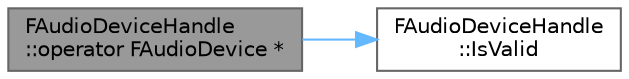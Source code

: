 digraph "FAudioDeviceHandle::operator FAudioDevice *"
{
 // INTERACTIVE_SVG=YES
 // LATEX_PDF_SIZE
  bgcolor="transparent";
  edge [fontname=Helvetica,fontsize=10,labelfontname=Helvetica,labelfontsize=10];
  node [fontname=Helvetica,fontsize=10,shape=box,height=0.2,width=0.4];
  rankdir="LR";
  Node1 [id="Node000001",label="FAudioDeviceHandle\l::operator FAudioDevice *",height=0.2,width=0.4,color="gray40", fillcolor="grey60", style="filled", fontcolor="black",tooltip=" "];
  Node1 -> Node2 [id="edge1_Node000001_Node000002",color="steelblue1",style="solid",tooltip=" "];
  Node2 [id="Node000002",label="FAudioDeviceHandle\l::IsValid",height=0.2,width=0.4,color="grey40", fillcolor="white", style="filled",URL="$d7/da1/classFAudioDeviceHandle.html#a45e0403cd2d8881d93cc40d84ccb9c7f",tooltip=" "];
}
